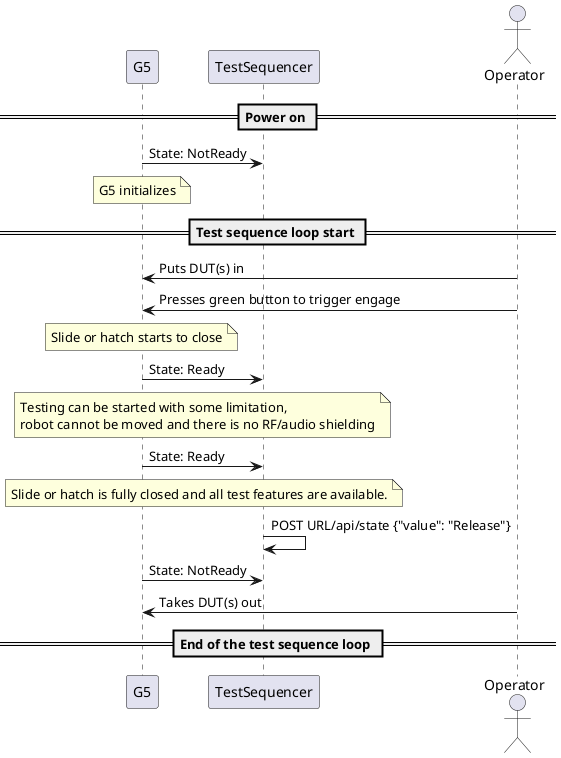 @startuml

participant G5
participant TestSequencer
actor Operator

== Power on ==

G5 -> TestSequencer: State: NotReady

note over G5: G5 initializes


== Test sequence loop start ==

Operator -> G5: Puts DUT(s) in

Operator -> G5: Presses green button to trigger engage

note over G5: Slide or hatch starts to close

G5 -> TestSequencer: State: Ready

note over TestSequencer, G5
Testing can be started with some limitation,
robot cannot be moved and there is no RF/audio shielding
end note

G5 -> TestSequencer: State: Ready

note over TestSequencer, G5: Slide or hatch is fully closed and all test features are available.

TestSequencer -> TestSequencer: POST URL/api/state {"value": "Release"}

G5 -> TestSequencer: State: NotReady

Operator -> G5: Takes DUT(s) out

== End of the test sequence loop ==

@enduml
